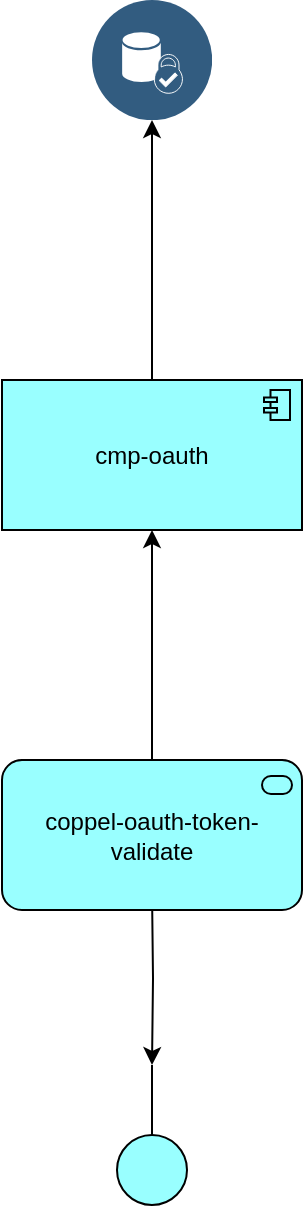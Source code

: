 <mxfile version="10.8.1" type="device"><diagram id="khYdPmxLunkhpYcVPIa4" name="Page-1"><mxGraphModel dx="1394" dy="805" grid="1" gridSize="10" guides="1" tooltips="1" connect="1" arrows="1" fold="1" page="1" pageScale="1" pageWidth="850" pageHeight="1100" math="0" shadow="0"><root><mxCell id="0"/><mxCell id="1" parent="0"/><mxCell id="fKW9os_x38LHP_bb6fpH-2" value="" style="html=1;outlineConnect=0;whiteSpace=wrap;fillColor=#99ffff;strokeColor=#000000;shape=mxgraph.archimate3.interface;rotation=90;" parent="1" vertex="1"><mxGeometry x="370" y="760" width="70" height="35" as="geometry"/></mxCell><mxCell id="fKW9os_x38LHP_bb6fpH-3" value="" style="edgeStyle=orthogonalEdgeStyle;rounded=0;orthogonalLoop=1;jettySize=auto;html=1;" parent="1" target="fKW9os_x38LHP_bb6fpH-2" edge="1"><mxGeometry relative="1" as="geometry"><mxPoint x="405" y="655" as="sourcePoint"/></mxGeometry></mxCell><mxCell id="rAi0DIbcKqqwJ5w4_4ou-3" style="edgeStyle=orthogonalEdgeStyle;rounded=0;orthogonalLoop=1;jettySize=auto;html=1;" edge="1" parent="1" source="fKW9os_x38LHP_bb6fpH-4" target="rAi0DIbcKqqwJ5w4_4ou-1"><mxGeometry relative="1" as="geometry"/></mxCell><mxCell id="fKW9os_x38LHP_bb6fpH-4" value="cmp-oauth" style="html=1;outlineConnect=0;whiteSpace=wrap;fillColor=#99ffff;strokeColor=#000000;shape=mxgraph.archimate3.application;appType=comp;archiType=square;" parent="1" vertex="1"><mxGeometry x="330" y="400" width="150" height="75" as="geometry"/></mxCell><mxCell id="fKW9os_x38LHP_bb6fpH-9" style="edgeStyle=orthogonalEdgeStyle;rounded=0;orthogonalLoop=1;jettySize=auto;html=1;entryX=0.5;entryY=1;entryDx=0;entryDy=0;entryPerimeter=0;" parent="1" source="fKW9os_x38LHP_bb6fpH-8" target="fKW9os_x38LHP_bb6fpH-4" edge="1"><mxGeometry relative="1" as="geometry"/></mxCell><mxCell id="fKW9os_x38LHP_bb6fpH-8" value="coppel-oauth-token-validate" style="html=1;outlineConnect=0;whiteSpace=wrap;fillColor=#99ffff;strokeColor=#000000;shape=mxgraph.archimate3.application;appType=serv;archiType=rounded" parent="1" vertex="1"><mxGeometry x="330" y="590" width="150" height="75" as="geometry"/></mxCell><mxCell id="rAi0DIbcKqqwJ5w4_4ou-1" value="" style="aspect=fixed;perimeter=ellipsePerimeter;html=1;align=center;shadow=0;dashed=0;fontColor=#4277BB;labelBackgroundColor=#ffffff;fontSize=12;spacingTop=3;image;image=img/lib/ibm/data/device_identity_service.svg;" vertex="1" parent="1"><mxGeometry x="375" y="210" width="60" height="60" as="geometry"/></mxCell></root></mxGraphModel></diagram></mxfile>